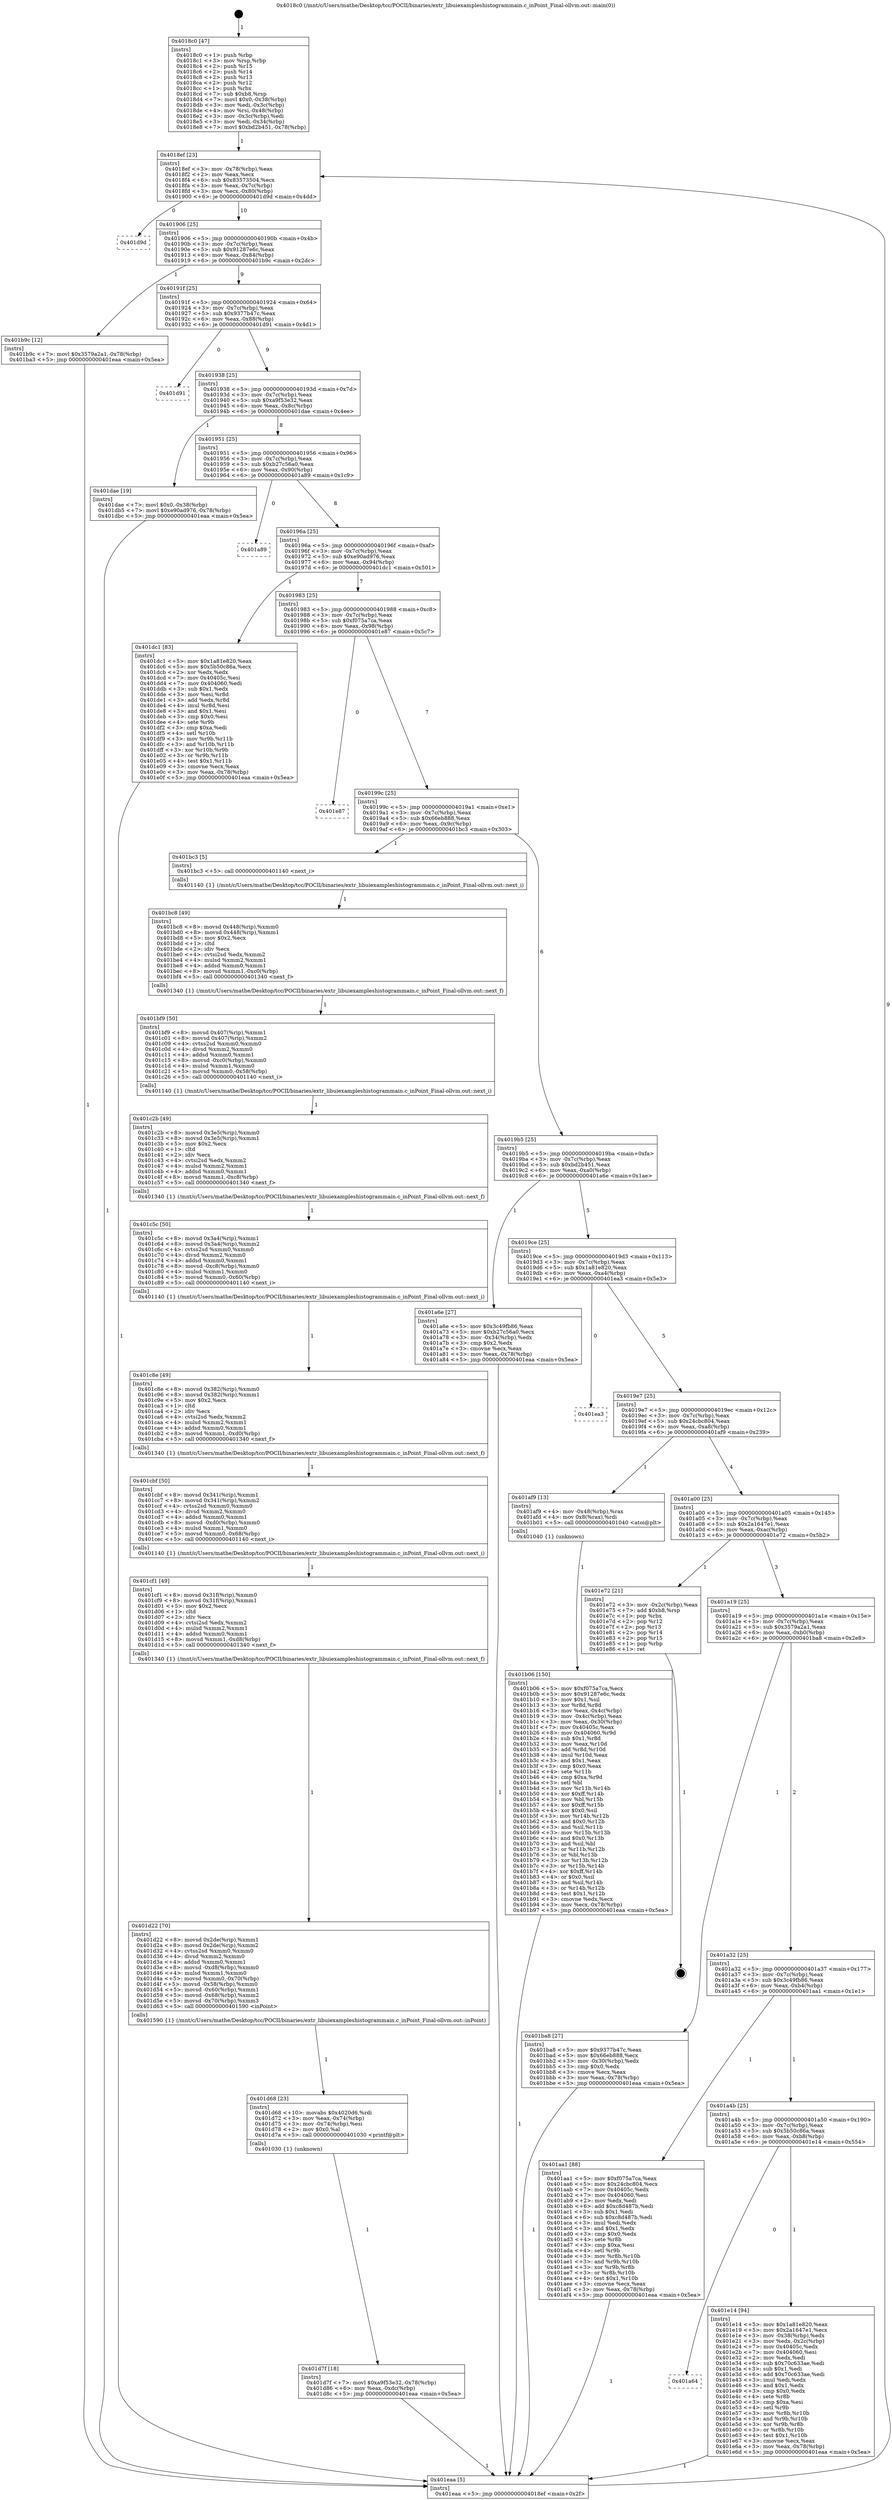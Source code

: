 digraph "0x4018c0" {
  label = "0x4018c0 (/mnt/c/Users/mathe/Desktop/tcc/POCII/binaries/extr_libuiexampleshistogrammain.c_inPoint_Final-ollvm.out::main(0))"
  labelloc = "t"
  node[shape=record]

  Entry [label="",width=0.3,height=0.3,shape=circle,fillcolor=black,style=filled]
  "0x4018ef" [label="{
     0x4018ef [23]\l
     | [instrs]\l
     &nbsp;&nbsp;0x4018ef \<+3\>: mov -0x78(%rbp),%eax\l
     &nbsp;&nbsp;0x4018f2 \<+2\>: mov %eax,%ecx\l
     &nbsp;&nbsp;0x4018f4 \<+6\>: sub $0x83573504,%ecx\l
     &nbsp;&nbsp;0x4018fa \<+3\>: mov %eax,-0x7c(%rbp)\l
     &nbsp;&nbsp;0x4018fd \<+3\>: mov %ecx,-0x80(%rbp)\l
     &nbsp;&nbsp;0x401900 \<+6\>: je 0000000000401d9d \<main+0x4dd\>\l
  }"]
  "0x401d9d" [label="{
     0x401d9d\l
  }", style=dashed]
  "0x401906" [label="{
     0x401906 [25]\l
     | [instrs]\l
     &nbsp;&nbsp;0x401906 \<+5\>: jmp 000000000040190b \<main+0x4b\>\l
     &nbsp;&nbsp;0x40190b \<+3\>: mov -0x7c(%rbp),%eax\l
     &nbsp;&nbsp;0x40190e \<+5\>: sub $0x91287e6c,%eax\l
     &nbsp;&nbsp;0x401913 \<+6\>: mov %eax,-0x84(%rbp)\l
     &nbsp;&nbsp;0x401919 \<+6\>: je 0000000000401b9c \<main+0x2dc\>\l
  }"]
  Exit [label="",width=0.3,height=0.3,shape=circle,fillcolor=black,style=filled,peripheries=2]
  "0x401b9c" [label="{
     0x401b9c [12]\l
     | [instrs]\l
     &nbsp;&nbsp;0x401b9c \<+7\>: movl $0x3579a2a1,-0x78(%rbp)\l
     &nbsp;&nbsp;0x401ba3 \<+5\>: jmp 0000000000401eaa \<main+0x5ea\>\l
  }"]
  "0x40191f" [label="{
     0x40191f [25]\l
     | [instrs]\l
     &nbsp;&nbsp;0x40191f \<+5\>: jmp 0000000000401924 \<main+0x64\>\l
     &nbsp;&nbsp;0x401924 \<+3\>: mov -0x7c(%rbp),%eax\l
     &nbsp;&nbsp;0x401927 \<+5\>: sub $0x9377b47c,%eax\l
     &nbsp;&nbsp;0x40192c \<+6\>: mov %eax,-0x88(%rbp)\l
     &nbsp;&nbsp;0x401932 \<+6\>: je 0000000000401d91 \<main+0x4d1\>\l
  }"]
  "0x401a64" [label="{
     0x401a64\l
  }", style=dashed]
  "0x401d91" [label="{
     0x401d91\l
  }", style=dashed]
  "0x401938" [label="{
     0x401938 [25]\l
     | [instrs]\l
     &nbsp;&nbsp;0x401938 \<+5\>: jmp 000000000040193d \<main+0x7d\>\l
     &nbsp;&nbsp;0x40193d \<+3\>: mov -0x7c(%rbp),%eax\l
     &nbsp;&nbsp;0x401940 \<+5\>: sub $0xa9f53e32,%eax\l
     &nbsp;&nbsp;0x401945 \<+6\>: mov %eax,-0x8c(%rbp)\l
     &nbsp;&nbsp;0x40194b \<+6\>: je 0000000000401dae \<main+0x4ee\>\l
  }"]
  "0x401e14" [label="{
     0x401e14 [94]\l
     | [instrs]\l
     &nbsp;&nbsp;0x401e14 \<+5\>: mov $0x1a81e820,%eax\l
     &nbsp;&nbsp;0x401e19 \<+5\>: mov $0x2a1647e1,%ecx\l
     &nbsp;&nbsp;0x401e1e \<+3\>: mov -0x38(%rbp),%edx\l
     &nbsp;&nbsp;0x401e21 \<+3\>: mov %edx,-0x2c(%rbp)\l
     &nbsp;&nbsp;0x401e24 \<+7\>: mov 0x40405c,%edx\l
     &nbsp;&nbsp;0x401e2b \<+7\>: mov 0x404060,%esi\l
     &nbsp;&nbsp;0x401e32 \<+2\>: mov %edx,%edi\l
     &nbsp;&nbsp;0x401e34 \<+6\>: sub $0x70c633ae,%edi\l
     &nbsp;&nbsp;0x401e3a \<+3\>: sub $0x1,%edi\l
     &nbsp;&nbsp;0x401e3d \<+6\>: add $0x70c633ae,%edi\l
     &nbsp;&nbsp;0x401e43 \<+3\>: imul %edi,%edx\l
     &nbsp;&nbsp;0x401e46 \<+3\>: and $0x1,%edx\l
     &nbsp;&nbsp;0x401e49 \<+3\>: cmp $0x0,%edx\l
     &nbsp;&nbsp;0x401e4c \<+4\>: sete %r8b\l
     &nbsp;&nbsp;0x401e50 \<+3\>: cmp $0xa,%esi\l
     &nbsp;&nbsp;0x401e53 \<+4\>: setl %r9b\l
     &nbsp;&nbsp;0x401e57 \<+3\>: mov %r8b,%r10b\l
     &nbsp;&nbsp;0x401e5a \<+3\>: and %r9b,%r10b\l
     &nbsp;&nbsp;0x401e5d \<+3\>: xor %r9b,%r8b\l
     &nbsp;&nbsp;0x401e60 \<+3\>: or %r8b,%r10b\l
     &nbsp;&nbsp;0x401e63 \<+4\>: test $0x1,%r10b\l
     &nbsp;&nbsp;0x401e67 \<+3\>: cmovne %ecx,%eax\l
     &nbsp;&nbsp;0x401e6a \<+3\>: mov %eax,-0x78(%rbp)\l
     &nbsp;&nbsp;0x401e6d \<+5\>: jmp 0000000000401eaa \<main+0x5ea\>\l
  }"]
  "0x401dae" [label="{
     0x401dae [19]\l
     | [instrs]\l
     &nbsp;&nbsp;0x401dae \<+7\>: movl $0x0,-0x38(%rbp)\l
     &nbsp;&nbsp;0x401db5 \<+7\>: movl $0xe90ad976,-0x78(%rbp)\l
     &nbsp;&nbsp;0x401dbc \<+5\>: jmp 0000000000401eaa \<main+0x5ea\>\l
  }"]
  "0x401951" [label="{
     0x401951 [25]\l
     | [instrs]\l
     &nbsp;&nbsp;0x401951 \<+5\>: jmp 0000000000401956 \<main+0x96\>\l
     &nbsp;&nbsp;0x401956 \<+3\>: mov -0x7c(%rbp),%eax\l
     &nbsp;&nbsp;0x401959 \<+5\>: sub $0xb27c56a0,%eax\l
     &nbsp;&nbsp;0x40195e \<+6\>: mov %eax,-0x90(%rbp)\l
     &nbsp;&nbsp;0x401964 \<+6\>: je 0000000000401a89 \<main+0x1c9\>\l
  }"]
  "0x401d7f" [label="{
     0x401d7f [18]\l
     | [instrs]\l
     &nbsp;&nbsp;0x401d7f \<+7\>: movl $0xa9f53e32,-0x78(%rbp)\l
     &nbsp;&nbsp;0x401d86 \<+6\>: mov %eax,-0xdc(%rbp)\l
     &nbsp;&nbsp;0x401d8c \<+5\>: jmp 0000000000401eaa \<main+0x5ea\>\l
  }"]
  "0x401a89" [label="{
     0x401a89\l
  }", style=dashed]
  "0x40196a" [label="{
     0x40196a [25]\l
     | [instrs]\l
     &nbsp;&nbsp;0x40196a \<+5\>: jmp 000000000040196f \<main+0xaf\>\l
     &nbsp;&nbsp;0x40196f \<+3\>: mov -0x7c(%rbp),%eax\l
     &nbsp;&nbsp;0x401972 \<+5\>: sub $0xe90ad976,%eax\l
     &nbsp;&nbsp;0x401977 \<+6\>: mov %eax,-0x94(%rbp)\l
     &nbsp;&nbsp;0x40197d \<+6\>: je 0000000000401dc1 \<main+0x501\>\l
  }"]
  "0x401d68" [label="{
     0x401d68 [23]\l
     | [instrs]\l
     &nbsp;&nbsp;0x401d68 \<+10\>: movabs $0x4020d6,%rdi\l
     &nbsp;&nbsp;0x401d72 \<+3\>: mov %eax,-0x74(%rbp)\l
     &nbsp;&nbsp;0x401d75 \<+3\>: mov -0x74(%rbp),%esi\l
     &nbsp;&nbsp;0x401d78 \<+2\>: mov $0x0,%al\l
     &nbsp;&nbsp;0x401d7a \<+5\>: call 0000000000401030 \<printf@plt\>\l
     | [calls]\l
     &nbsp;&nbsp;0x401030 \{1\} (unknown)\l
  }"]
  "0x401dc1" [label="{
     0x401dc1 [83]\l
     | [instrs]\l
     &nbsp;&nbsp;0x401dc1 \<+5\>: mov $0x1a81e820,%eax\l
     &nbsp;&nbsp;0x401dc6 \<+5\>: mov $0x5b50c86a,%ecx\l
     &nbsp;&nbsp;0x401dcb \<+2\>: xor %edx,%edx\l
     &nbsp;&nbsp;0x401dcd \<+7\>: mov 0x40405c,%esi\l
     &nbsp;&nbsp;0x401dd4 \<+7\>: mov 0x404060,%edi\l
     &nbsp;&nbsp;0x401ddb \<+3\>: sub $0x1,%edx\l
     &nbsp;&nbsp;0x401dde \<+3\>: mov %esi,%r8d\l
     &nbsp;&nbsp;0x401de1 \<+3\>: add %edx,%r8d\l
     &nbsp;&nbsp;0x401de4 \<+4\>: imul %r8d,%esi\l
     &nbsp;&nbsp;0x401de8 \<+3\>: and $0x1,%esi\l
     &nbsp;&nbsp;0x401deb \<+3\>: cmp $0x0,%esi\l
     &nbsp;&nbsp;0x401dee \<+4\>: sete %r9b\l
     &nbsp;&nbsp;0x401df2 \<+3\>: cmp $0xa,%edi\l
     &nbsp;&nbsp;0x401df5 \<+4\>: setl %r10b\l
     &nbsp;&nbsp;0x401df9 \<+3\>: mov %r9b,%r11b\l
     &nbsp;&nbsp;0x401dfc \<+3\>: and %r10b,%r11b\l
     &nbsp;&nbsp;0x401dff \<+3\>: xor %r10b,%r9b\l
     &nbsp;&nbsp;0x401e02 \<+3\>: or %r9b,%r11b\l
     &nbsp;&nbsp;0x401e05 \<+4\>: test $0x1,%r11b\l
     &nbsp;&nbsp;0x401e09 \<+3\>: cmovne %ecx,%eax\l
     &nbsp;&nbsp;0x401e0c \<+3\>: mov %eax,-0x78(%rbp)\l
     &nbsp;&nbsp;0x401e0f \<+5\>: jmp 0000000000401eaa \<main+0x5ea\>\l
  }"]
  "0x401983" [label="{
     0x401983 [25]\l
     | [instrs]\l
     &nbsp;&nbsp;0x401983 \<+5\>: jmp 0000000000401988 \<main+0xc8\>\l
     &nbsp;&nbsp;0x401988 \<+3\>: mov -0x7c(%rbp),%eax\l
     &nbsp;&nbsp;0x40198b \<+5\>: sub $0xf075a7ca,%eax\l
     &nbsp;&nbsp;0x401990 \<+6\>: mov %eax,-0x98(%rbp)\l
     &nbsp;&nbsp;0x401996 \<+6\>: je 0000000000401e87 \<main+0x5c7\>\l
  }"]
  "0x401d22" [label="{
     0x401d22 [70]\l
     | [instrs]\l
     &nbsp;&nbsp;0x401d22 \<+8\>: movsd 0x2de(%rip),%xmm1\l
     &nbsp;&nbsp;0x401d2a \<+8\>: movsd 0x2de(%rip),%xmm2\l
     &nbsp;&nbsp;0x401d32 \<+4\>: cvtss2sd %xmm0,%xmm0\l
     &nbsp;&nbsp;0x401d36 \<+4\>: divsd %xmm2,%xmm0\l
     &nbsp;&nbsp;0x401d3a \<+4\>: addsd %xmm0,%xmm1\l
     &nbsp;&nbsp;0x401d3e \<+8\>: movsd -0xd8(%rbp),%xmm0\l
     &nbsp;&nbsp;0x401d46 \<+4\>: mulsd %xmm1,%xmm0\l
     &nbsp;&nbsp;0x401d4a \<+5\>: movsd %xmm0,-0x70(%rbp)\l
     &nbsp;&nbsp;0x401d4f \<+5\>: movsd -0x58(%rbp),%xmm0\l
     &nbsp;&nbsp;0x401d54 \<+5\>: movsd -0x60(%rbp),%xmm1\l
     &nbsp;&nbsp;0x401d59 \<+5\>: movsd -0x68(%rbp),%xmm2\l
     &nbsp;&nbsp;0x401d5e \<+5\>: movsd -0x70(%rbp),%xmm3\l
     &nbsp;&nbsp;0x401d63 \<+5\>: call 0000000000401590 \<inPoint\>\l
     | [calls]\l
     &nbsp;&nbsp;0x401590 \{1\} (/mnt/c/Users/mathe/Desktop/tcc/POCII/binaries/extr_libuiexampleshistogrammain.c_inPoint_Final-ollvm.out::inPoint)\l
  }"]
  "0x401e87" [label="{
     0x401e87\l
  }", style=dashed]
  "0x40199c" [label="{
     0x40199c [25]\l
     | [instrs]\l
     &nbsp;&nbsp;0x40199c \<+5\>: jmp 00000000004019a1 \<main+0xe1\>\l
     &nbsp;&nbsp;0x4019a1 \<+3\>: mov -0x7c(%rbp),%eax\l
     &nbsp;&nbsp;0x4019a4 \<+5\>: sub $0x66eb888,%eax\l
     &nbsp;&nbsp;0x4019a9 \<+6\>: mov %eax,-0x9c(%rbp)\l
     &nbsp;&nbsp;0x4019af \<+6\>: je 0000000000401bc3 \<main+0x303\>\l
  }"]
  "0x401cf1" [label="{
     0x401cf1 [49]\l
     | [instrs]\l
     &nbsp;&nbsp;0x401cf1 \<+8\>: movsd 0x31f(%rip),%xmm0\l
     &nbsp;&nbsp;0x401cf9 \<+8\>: movsd 0x31f(%rip),%xmm1\l
     &nbsp;&nbsp;0x401d01 \<+5\>: mov $0x2,%ecx\l
     &nbsp;&nbsp;0x401d06 \<+1\>: cltd\l
     &nbsp;&nbsp;0x401d07 \<+2\>: idiv %ecx\l
     &nbsp;&nbsp;0x401d09 \<+4\>: cvtsi2sd %edx,%xmm2\l
     &nbsp;&nbsp;0x401d0d \<+4\>: mulsd %xmm2,%xmm1\l
     &nbsp;&nbsp;0x401d11 \<+4\>: addsd %xmm0,%xmm1\l
     &nbsp;&nbsp;0x401d15 \<+8\>: movsd %xmm1,-0xd8(%rbp)\l
     &nbsp;&nbsp;0x401d1d \<+5\>: call 0000000000401340 \<next_f\>\l
     | [calls]\l
     &nbsp;&nbsp;0x401340 \{1\} (/mnt/c/Users/mathe/Desktop/tcc/POCII/binaries/extr_libuiexampleshistogrammain.c_inPoint_Final-ollvm.out::next_f)\l
  }"]
  "0x401bc3" [label="{
     0x401bc3 [5]\l
     | [instrs]\l
     &nbsp;&nbsp;0x401bc3 \<+5\>: call 0000000000401140 \<next_i\>\l
     | [calls]\l
     &nbsp;&nbsp;0x401140 \{1\} (/mnt/c/Users/mathe/Desktop/tcc/POCII/binaries/extr_libuiexampleshistogrammain.c_inPoint_Final-ollvm.out::next_i)\l
  }"]
  "0x4019b5" [label="{
     0x4019b5 [25]\l
     | [instrs]\l
     &nbsp;&nbsp;0x4019b5 \<+5\>: jmp 00000000004019ba \<main+0xfa\>\l
     &nbsp;&nbsp;0x4019ba \<+3\>: mov -0x7c(%rbp),%eax\l
     &nbsp;&nbsp;0x4019bd \<+5\>: sub $0xbd2b451,%eax\l
     &nbsp;&nbsp;0x4019c2 \<+6\>: mov %eax,-0xa0(%rbp)\l
     &nbsp;&nbsp;0x4019c8 \<+6\>: je 0000000000401a6e \<main+0x1ae\>\l
  }"]
  "0x401cbf" [label="{
     0x401cbf [50]\l
     | [instrs]\l
     &nbsp;&nbsp;0x401cbf \<+8\>: movsd 0x341(%rip),%xmm1\l
     &nbsp;&nbsp;0x401cc7 \<+8\>: movsd 0x341(%rip),%xmm2\l
     &nbsp;&nbsp;0x401ccf \<+4\>: cvtss2sd %xmm0,%xmm0\l
     &nbsp;&nbsp;0x401cd3 \<+4\>: divsd %xmm2,%xmm0\l
     &nbsp;&nbsp;0x401cd7 \<+4\>: addsd %xmm0,%xmm1\l
     &nbsp;&nbsp;0x401cdb \<+8\>: movsd -0xd0(%rbp),%xmm0\l
     &nbsp;&nbsp;0x401ce3 \<+4\>: mulsd %xmm1,%xmm0\l
     &nbsp;&nbsp;0x401ce7 \<+5\>: movsd %xmm0,-0x68(%rbp)\l
     &nbsp;&nbsp;0x401cec \<+5\>: call 0000000000401140 \<next_i\>\l
     | [calls]\l
     &nbsp;&nbsp;0x401140 \{1\} (/mnt/c/Users/mathe/Desktop/tcc/POCII/binaries/extr_libuiexampleshistogrammain.c_inPoint_Final-ollvm.out::next_i)\l
  }"]
  "0x401a6e" [label="{
     0x401a6e [27]\l
     | [instrs]\l
     &nbsp;&nbsp;0x401a6e \<+5\>: mov $0x3c49fb86,%eax\l
     &nbsp;&nbsp;0x401a73 \<+5\>: mov $0xb27c56a0,%ecx\l
     &nbsp;&nbsp;0x401a78 \<+3\>: mov -0x34(%rbp),%edx\l
     &nbsp;&nbsp;0x401a7b \<+3\>: cmp $0x2,%edx\l
     &nbsp;&nbsp;0x401a7e \<+3\>: cmovne %ecx,%eax\l
     &nbsp;&nbsp;0x401a81 \<+3\>: mov %eax,-0x78(%rbp)\l
     &nbsp;&nbsp;0x401a84 \<+5\>: jmp 0000000000401eaa \<main+0x5ea\>\l
  }"]
  "0x4019ce" [label="{
     0x4019ce [25]\l
     | [instrs]\l
     &nbsp;&nbsp;0x4019ce \<+5\>: jmp 00000000004019d3 \<main+0x113\>\l
     &nbsp;&nbsp;0x4019d3 \<+3\>: mov -0x7c(%rbp),%eax\l
     &nbsp;&nbsp;0x4019d6 \<+5\>: sub $0x1a81e820,%eax\l
     &nbsp;&nbsp;0x4019db \<+6\>: mov %eax,-0xa4(%rbp)\l
     &nbsp;&nbsp;0x4019e1 \<+6\>: je 0000000000401ea3 \<main+0x5e3\>\l
  }"]
  "0x401eaa" [label="{
     0x401eaa [5]\l
     | [instrs]\l
     &nbsp;&nbsp;0x401eaa \<+5\>: jmp 00000000004018ef \<main+0x2f\>\l
  }"]
  "0x4018c0" [label="{
     0x4018c0 [47]\l
     | [instrs]\l
     &nbsp;&nbsp;0x4018c0 \<+1\>: push %rbp\l
     &nbsp;&nbsp;0x4018c1 \<+3\>: mov %rsp,%rbp\l
     &nbsp;&nbsp;0x4018c4 \<+2\>: push %r15\l
     &nbsp;&nbsp;0x4018c6 \<+2\>: push %r14\l
     &nbsp;&nbsp;0x4018c8 \<+2\>: push %r13\l
     &nbsp;&nbsp;0x4018ca \<+2\>: push %r12\l
     &nbsp;&nbsp;0x4018cc \<+1\>: push %rbx\l
     &nbsp;&nbsp;0x4018cd \<+7\>: sub $0xb8,%rsp\l
     &nbsp;&nbsp;0x4018d4 \<+7\>: movl $0x0,-0x38(%rbp)\l
     &nbsp;&nbsp;0x4018db \<+3\>: mov %edi,-0x3c(%rbp)\l
     &nbsp;&nbsp;0x4018de \<+4\>: mov %rsi,-0x48(%rbp)\l
     &nbsp;&nbsp;0x4018e2 \<+3\>: mov -0x3c(%rbp),%edi\l
     &nbsp;&nbsp;0x4018e5 \<+3\>: mov %edi,-0x34(%rbp)\l
     &nbsp;&nbsp;0x4018e8 \<+7\>: movl $0xbd2b451,-0x78(%rbp)\l
  }"]
  "0x401c8e" [label="{
     0x401c8e [49]\l
     | [instrs]\l
     &nbsp;&nbsp;0x401c8e \<+8\>: movsd 0x382(%rip),%xmm0\l
     &nbsp;&nbsp;0x401c96 \<+8\>: movsd 0x382(%rip),%xmm1\l
     &nbsp;&nbsp;0x401c9e \<+5\>: mov $0x2,%ecx\l
     &nbsp;&nbsp;0x401ca3 \<+1\>: cltd\l
     &nbsp;&nbsp;0x401ca4 \<+2\>: idiv %ecx\l
     &nbsp;&nbsp;0x401ca6 \<+4\>: cvtsi2sd %edx,%xmm2\l
     &nbsp;&nbsp;0x401caa \<+4\>: mulsd %xmm2,%xmm1\l
     &nbsp;&nbsp;0x401cae \<+4\>: addsd %xmm0,%xmm1\l
     &nbsp;&nbsp;0x401cb2 \<+8\>: movsd %xmm1,-0xd0(%rbp)\l
     &nbsp;&nbsp;0x401cba \<+5\>: call 0000000000401340 \<next_f\>\l
     | [calls]\l
     &nbsp;&nbsp;0x401340 \{1\} (/mnt/c/Users/mathe/Desktop/tcc/POCII/binaries/extr_libuiexampleshistogrammain.c_inPoint_Final-ollvm.out::next_f)\l
  }"]
  "0x401ea3" [label="{
     0x401ea3\l
  }", style=dashed]
  "0x4019e7" [label="{
     0x4019e7 [25]\l
     | [instrs]\l
     &nbsp;&nbsp;0x4019e7 \<+5\>: jmp 00000000004019ec \<main+0x12c\>\l
     &nbsp;&nbsp;0x4019ec \<+3\>: mov -0x7c(%rbp),%eax\l
     &nbsp;&nbsp;0x4019ef \<+5\>: sub $0x24cbc804,%eax\l
     &nbsp;&nbsp;0x4019f4 \<+6\>: mov %eax,-0xa8(%rbp)\l
     &nbsp;&nbsp;0x4019fa \<+6\>: je 0000000000401af9 \<main+0x239\>\l
  }"]
  "0x401c5c" [label="{
     0x401c5c [50]\l
     | [instrs]\l
     &nbsp;&nbsp;0x401c5c \<+8\>: movsd 0x3a4(%rip),%xmm1\l
     &nbsp;&nbsp;0x401c64 \<+8\>: movsd 0x3a4(%rip),%xmm2\l
     &nbsp;&nbsp;0x401c6c \<+4\>: cvtss2sd %xmm0,%xmm0\l
     &nbsp;&nbsp;0x401c70 \<+4\>: divsd %xmm2,%xmm0\l
     &nbsp;&nbsp;0x401c74 \<+4\>: addsd %xmm0,%xmm1\l
     &nbsp;&nbsp;0x401c78 \<+8\>: movsd -0xc8(%rbp),%xmm0\l
     &nbsp;&nbsp;0x401c80 \<+4\>: mulsd %xmm1,%xmm0\l
     &nbsp;&nbsp;0x401c84 \<+5\>: movsd %xmm0,-0x60(%rbp)\l
     &nbsp;&nbsp;0x401c89 \<+5\>: call 0000000000401140 \<next_i\>\l
     | [calls]\l
     &nbsp;&nbsp;0x401140 \{1\} (/mnt/c/Users/mathe/Desktop/tcc/POCII/binaries/extr_libuiexampleshistogrammain.c_inPoint_Final-ollvm.out::next_i)\l
  }"]
  "0x401af9" [label="{
     0x401af9 [13]\l
     | [instrs]\l
     &nbsp;&nbsp;0x401af9 \<+4\>: mov -0x48(%rbp),%rax\l
     &nbsp;&nbsp;0x401afd \<+4\>: mov 0x8(%rax),%rdi\l
     &nbsp;&nbsp;0x401b01 \<+5\>: call 0000000000401040 \<atoi@plt\>\l
     | [calls]\l
     &nbsp;&nbsp;0x401040 \{1\} (unknown)\l
  }"]
  "0x401a00" [label="{
     0x401a00 [25]\l
     | [instrs]\l
     &nbsp;&nbsp;0x401a00 \<+5\>: jmp 0000000000401a05 \<main+0x145\>\l
     &nbsp;&nbsp;0x401a05 \<+3\>: mov -0x7c(%rbp),%eax\l
     &nbsp;&nbsp;0x401a08 \<+5\>: sub $0x2a1647e1,%eax\l
     &nbsp;&nbsp;0x401a0d \<+6\>: mov %eax,-0xac(%rbp)\l
     &nbsp;&nbsp;0x401a13 \<+6\>: je 0000000000401e72 \<main+0x5b2\>\l
  }"]
  "0x401c2b" [label="{
     0x401c2b [49]\l
     | [instrs]\l
     &nbsp;&nbsp;0x401c2b \<+8\>: movsd 0x3e5(%rip),%xmm0\l
     &nbsp;&nbsp;0x401c33 \<+8\>: movsd 0x3e5(%rip),%xmm1\l
     &nbsp;&nbsp;0x401c3b \<+5\>: mov $0x2,%ecx\l
     &nbsp;&nbsp;0x401c40 \<+1\>: cltd\l
     &nbsp;&nbsp;0x401c41 \<+2\>: idiv %ecx\l
     &nbsp;&nbsp;0x401c43 \<+4\>: cvtsi2sd %edx,%xmm2\l
     &nbsp;&nbsp;0x401c47 \<+4\>: mulsd %xmm2,%xmm1\l
     &nbsp;&nbsp;0x401c4b \<+4\>: addsd %xmm0,%xmm1\l
     &nbsp;&nbsp;0x401c4f \<+8\>: movsd %xmm1,-0xc8(%rbp)\l
     &nbsp;&nbsp;0x401c57 \<+5\>: call 0000000000401340 \<next_f\>\l
     | [calls]\l
     &nbsp;&nbsp;0x401340 \{1\} (/mnt/c/Users/mathe/Desktop/tcc/POCII/binaries/extr_libuiexampleshistogrammain.c_inPoint_Final-ollvm.out::next_f)\l
  }"]
  "0x401e72" [label="{
     0x401e72 [21]\l
     | [instrs]\l
     &nbsp;&nbsp;0x401e72 \<+3\>: mov -0x2c(%rbp),%eax\l
     &nbsp;&nbsp;0x401e75 \<+7\>: add $0xb8,%rsp\l
     &nbsp;&nbsp;0x401e7c \<+1\>: pop %rbx\l
     &nbsp;&nbsp;0x401e7d \<+2\>: pop %r12\l
     &nbsp;&nbsp;0x401e7f \<+2\>: pop %r13\l
     &nbsp;&nbsp;0x401e81 \<+2\>: pop %r14\l
     &nbsp;&nbsp;0x401e83 \<+2\>: pop %r15\l
     &nbsp;&nbsp;0x401e85 \<+1\>: pop %rbp\l
     &nbsp;&nbsp;0x401e86 \<+1\>: ret\l
  }"]
  "0x401a19" [label="{
     0x401a19 [25]\l
     | [instrs]\l
     &nbsp;&nbsp;0x401a19 \<+5\>: jmp 0000000000401a1e \<main+0x15e\>\l
     &nbsp;&nbsp;0x401a1e \<+3\>: mov -0x7c(%rbp),%eax\l
     &nbsp;&nbsp;0x401a21 \<+5\>: sub $0x3579a2a1,%eax\l
     &nbsp;&nbsp;0x401a26 \<+6\>: mov %eax,-0xb0(%rbp)\l
     &nbsp;&nbsp;0x401a2c \<+6\>: je 0000000000401ba8 \<main+0x2e8\>\l
  }"]
  "0x401bf9" [label="{
     0x401bf9 [50]\l
     | [instrs]\l
     &nbsp;&nbsp;0x401bf9 \<+8\>: movsd 0x407(%rip),%xmm1\l
     &nbsp;&nbsp;0x401c01 \<+8\>: movsd 0x407(%rip),%xmm2\l
     &nbsp;&nbsp;0x401c09 \<+4\>: cvtss2sd %xmm0,%xmm0\l
     &nbsp;&nbsp;0x401c0d \<+4\>: divsd %xmm2,%xmm0\l
     &nbsp;&nbsp;0x401c11 \<+4\>: addsd %xmm0,%xmm1\l
     &nbsp;&nbsp;0x401c15 \<+8\>: movsd -0xc0(%rbp),%xmm0\l
     &nbsp;&nbsp;0x401c1d \<+4\>: mulsd %xmm1,%xmm0\l
     &nbsp;&nbsp;0x401c21 \<+5\>: movsd %xmm0,-0x58(%rbp)\l
     &nbsp;&nbsp;0x401c26 \<+5\>: call 0000000000401140 \<next_i\>\l
     | [calls]\l
     &nbsp;&nbsp;0x401140 \{1\} (/mnt/c/Users/mathe/Desktop/tcc/POCII/binaries/extr_libuiexampleshistogrammain.c_inPoint_Final-ollvm.out::next_i)\l
  }"]
  "0x401ba8" [label="{
     0x401ba8 [27]\l
     | [instrs]\l
     &nbsp;&nbsp;0x401ba8 \<+5\>: mov $0x9377b47c,%eax\l
     &nbsp;&nbsp;0x401bad \<+5\>: mov $0x66eb888,%ecx\l
     &nbsp;&nbsp;0x401bb2 \<+3\>: mov -0x30(%rbp),%edx\l
     &nbsp;&nbsp;0x401bb5 \<+3\>: cmp $0x0,%edx\l
     &nbsp;&nbsp;0x401bb8 \<+3\>: cmove %ecx,%eax\l
     &nbsp;&nbsp;0x401bbb \<+3\>: mov %eax,-0x78(%rbp)\l
     &nbsp;&nbsp;0x401bbe \<+5\>: jmp 0000000000401eaa \<main+0x5ea\>\l
  }"]
  "0x401a32" [label="{
     0x401a32 [25]\l
     | [instrs]\l
     &nbsp;&nbsp;0x401a32 \<+5\>: jmp 0000000000401a37 \<main+0x177\>\l
     &nbsp;&nbsp;0x401a37 \<+3\>: mov -0x7c(%rbp),%eax\l
     &nbsp;&nbsp;0x401a3a \<+5\>: sub $0x3c49fb86,%eax\l
     &nbsp;&nbsp;0x401a3f \<+6\>: mov %eax,-0xb4(%rbp)\l
     &nbsp;&nbsp;0x401a45 \<+6\>: je 0000000000401aa1 \<main+0x1e1\>\l
  }"]
  "0x401bc8" [label="{
     0x401bc8 [49]\l
     | [instrs]\l
     &nbsp;&nbsp;0x401bc8 \<+8\>: movsd 0x448(%rip),%xmm0\l
     &nbsp;&nbsp;0x401bd0 \<+8\>: movsd 0x448(%rip),%xmm1\l
     &nbsp;&nbsp;0x401bd8 \<+5\>: mov $0x2,%ecx\l
     &nbsp;&nbsp;0x401bdd \<+1\>: cltd\l
     &nbsp;&nbsp;0x401bde \<+2\>: idiv %ecx\l
     &nbsp;&nbsp;0x401be0 \<+4\>: cvtsi2sd %edx,%xmm2\l
     &nbsp;&nbsp;0x401be4 \<+4\>: mulsd %xmm2,%xmm1\l
     &nbsp;&nbsp;0x401be8 \<+4\>: addsd %xmm0,%xmm1\l
     &nbsp;&nbsp;0x401bec \<+8\>: movsd %xmm1,-0xc0(%rbp)\l
     &nbsp;&nbsp;0x401bf4 \<+5\>: call 0000000000401340 \<next_f\>\l
     | [calls]\l
     &nbsp;&nbsp;0x401340 \{1\} (/mnt/c/Users/mathe/Desktop/tcc/POCII/binaries/extr_libuiexampleshistogrammain.c_inPoint_Final-ollvm.out::next_f)\l
  }"]
  "0x401aa1" [label="{
     0x401aa1 [88]\l
     | [instrs]\l
     &nbsp;&nbsp;0x401aa1 \<+5\>: mov $0xf075a7ca,%eax\l
     &nbsp;&nbsp;0x401aa6 \<+5\>: mov $0x24cbc804,%ecx\l
     &nbsp;&nbsp;0x401aab \<+7\>: mov 0x40405c,%edx\l
     &nbsp;&nbsp;0x401ab2 \<+7\>: mov 0x404060,%esi\l
     &nbsp;&nbsp;0x401ab9 \<+2\>: mov %edx,%edi\l
     &nbsp;&nbsp;0x401abb \<+6\>: add $0xc8d487b,%edi\l
     &nbsp;&nbsp;0x401ac1 \<+3\>: sub $0x1,%edi\l
     &nbsp;&nbsp;0x401ac4 \<+6\>: sub $0xc8d487b,%edi\l
     &nbsp;&nbsp;0x401aca \<+3\>: imul %edi,%edx\l
     &nbsp;&nbsp;0x401acd \<+3\>: and $0x1,%edx\l
     &nbsp;&nbsp;0x401ad0 \<+3\>: cmp $0x0,%edx\l
     &nbsp;&nbsp;0x401ad3 \<+4\>: sete %r8b\l
     &nbsp;&nbsp;0x401ad7 \<+3\>: cmp $0xa,%esi\l
     &nbsp;&nbsp;0x401ada \<+4\>: setl %r9b\l
     &nbsp;&nbsp;0x401ade \<+3\>: mov %r8b,%r10b\l
     &nbsp;&nbsp;0x401ae1 \<+3\>: and %r9b,%r10b\l
     &nbsp;&nbsp;0x401ae4 \<+3\>: xor %r9b,%r8b\l
     &nbsp;&nbsp;0x401ae7 \<+3\>: or %r8b,%r10b\l
     &nbsp;&nbsp;0x401aea \<+4\>: test $0x1,%r10b\l
     &nbsp;&nbsp;0x401aee \<+3\>: cmovne %ecx,%eax\l
     &nbsp;&nbsp;0x401af1 \<+3\>: mov %eax,-0x78(%rbp)\l
     &nbsp;&nbsp;0x401af4 \<+5\>: jmp 0000000000401eaa \<main+0x5ea\>\l
  }"]
  "0x401a4b" [label="{
     0x401a4b [25]\l
     | [instrs]\l
     &nbsp;&nbsp;0x401a4b \<+5\>: jmp 0000000000401a50 \<main+0x190\>\l
     &nbsp;&nbsp;0x401a50 \<+3\>: mov -0x7c(%rbp),%eax\l
     &nbsp;&nbsp;0x401a53 \<+5\>: sub $0x5b50c86a,%eax\l
     &nbsp;&nbsp;0x401a58 \<+6\>: mov %eax,-0xb8(%rbp)\l
     &nbsp;&nbsp;0x401a5e \<+6\>: je 0000000000401e14 \<main+0x554\>\l
  }"]
  "0x401b06" [label="{
     0x401b06 [150]\l
     | [instrs]\l
     &nbsp;&nbsp;0x401b06 \<+5\>: mov $0xf075a7ca,%ecx\l
     &nbsp;&nbsp;0x401b0b \<+5\>: mov $0x91287e6c,%edx\l
     &nbsp;&nbsp;0x401b10 \<+3\>: mov $0x1,%sil\l
     &nbsp;&nbsp;0x401b13 \<+3\>: xor %r8d,%r8d\l
     &nbsp;&nbsp;0x401b16 \<+3\>: mov %eax,-0x4c(%rbp)\l
     &nbsp;&nbsp;0x401b19 \<+3\>: mov -0x4c(%rbp),%eax\l
     &nbsp;&nbsp;0x401b1c \<+3\>: mov %eax,-0x30(%rbp)\l
     &nbsp;&nbsp;0x401b1f \<+7\>: mov 0x40405c,%eax\l
     &nbsp;&nbsp;0x401b26 \<+8\>: mov 0x404060,%r9d\l
     &nbsp;&nbsp;0x401b2e \<+4\>: sub $0x1,%r8d\l
     &nbsp;&nbsp;0x401b32 \<+3\>: mov %eax,%r10d\l
     &nbsp;&nbsp;0x401b35 \<+3\>: add %r8d,%r10d\l
     &nbsp;&nbsp;0x401b38 \<+4\>: imul %r10d,%eax\l
     &nbsp;&nbsp;0x401b3c \<+3\>: and $0x1,%eax\l
     &nbsp;&nbsp;0x401b3f \<+3\>: cmp $0x0,%eax\l
     &nbsp;&nbsp;0x401b42 \<+4\>: sete %r11b\l
     &nbsp;&nbsp;0x401b46 \<+4\>: cmp $0xa,%r9d\l
     &nbsp;&nbsp;0x401b4a \<+3\>: setl %bl\l
     &nbsp;&nbsp;0x401b4d \<+3\>: mov %r11b,%r14b\l
     &nbsp;&nbsp;0x401b50 \<+4\>: xor $0xff,%r14b\l
     &nbsp;&nbsp;0x401b54 \<+3\>: mov %bl,%r15b\l
     &nbsp;&nbsp;0x401b57 \<+4\>: xor $0xff,%r15b\l
     &nbsp;&nbsp;0x401b5b \<+4\>: xor $0x0,%sil\l
     &nbsp;&nbsp;0x401b5f \<+3\>: mov %r14b,%r12b\l
     &nbsp;&nbsp;0x401b62 \<+4\>: and $0x0,%r12b\l
     &nbsp;&nbsp;0x401b66 \<+3\>: and %sil,%r11b\l
     &nbsp;&nbsp;0x401b69 \<+3\>: mov %r15b,%r13b\l
     &nbsp;&nbsp;0x401b6c \<+4\>: and $0x0,%r13b\l
     &nbsp;&nbsp;0x401b70 \<+3\>: and %sil,%bl\l
     &nbsp;&nbsp;0x401b73 \<+3\>: or %r11b,%r12b\l
     &nbsp;&nbsp;0x401b76 \<+3\>: or %bl,%r13b\l
     &nbsp;&nbsp;0x401b79 \<+3\>: xor %r13b,%r12b\l
     &nbsp;&nbsp;0x401b7c \<+3\>: or %r15b,%r14b\l
     &nbsp;&nbsp;0x401b7f \<+4\>: xor $0xff,%r14b\l
     &nbsp;&nbsp;0x401b83 \<+4\>: or $0x0,%sil\l
     &nbsp;&nbsp;0x401b87 \<+3\>: and %sil,%r14b\l
     &nbsp;&nbsp;0x401b8a \<+3\>: or %r14b,%r12b\l
     &nbsp;&nbsp;0x401b8d \<+4\>: test $0x1,%r12b\l
     &nbsp;&nbsp;0x401b91 \<+3\>: cmovne %edx,%ecx\l
     &nbsp;&nbsp;0x401b94 \<+3\>: mov %ecx,-0x78(%rbp)\l
     &nbsp;&nbsp;0x401b97 \<+5\>: jmp 0000000000401eaa \<main+0x5ea\>\l
  }"]
  Entry -> "0x4018c0" [label=" 1"]
  "0x4018ef" -> "0x401d9d" [label=" 0"]
  "0x4018ef" -> "0x401906" [label=" 10"]
  "0x401e72" -> Exit [label=" 1"]
  "0x401906" -> "0x401b9c" [label=" 1"]
  "0x401906" -> "0x40191f" [label=" 9"]
  "0x401e14" -> "0x401eaa" [label=" 1"]
  "0x40191f" -> "0x401d91" [label=" 0"]
  "0x40191f" -> "0x401938" [label=" 9"]
  "0x401a4b" -> "0x401a64" [label=" 0"]
  "0x401938" -> "0x401dae" [label=" 1"]
  "0x401938" -> "0x401951" [label=" 8"]
  "0x401a4b" -> "0x401e14" [label=" 1"]
  "0x401951" -> "0x401a89" [label=" 0"]
  "0x401951" -> "0x40196a" [label=" 8"]
  "0x401dc1" -> "0x401eaa" [label=" 1"]
  "0x40196a" -> "0x401dc1" [label=" 1"]
  "0x40196a" -> "0x401983" [label=" 7"]
  "0x401dae" -> "0x401eaa" [label=" 1"]
  "0x401983" -> "0x401e87" [label=" 0"]
  "0x401983" -> "0x40199c" [label=" 7"]
  "0x401d7f" -> "0x401eaa" [label=" 1"]
  "0x40199c" -> "0x401bc3" [label=" 1"]
  "0x40199c" -> "0x4019b5" [label=" 6"]
  "0x401d68" -> "0x401d7f" [label=" 1"]
  "0x4019b5" -> "0x401a6e" [label=" 1"]
  "0x4019b5" -> "0x4019ce" [label=" 5"]
  "0x401a6e" -> "0x401eaa" [label=" 1"]
  "0x4018c0" -> "0x4018ef" [label=" 1"]
  "0x401eaa" -> "0x4018ef" [label=" 9"]
  "0x401d22" -> "0x401d68" [label=" 1"]
  "0x4019ce" -> "0x401ea3" [label=" 0"]
  "0x4019ce" -> "0x4019e7" [label=" 5"]
  "0x401cf1" -> "0x401d22" [label=" 1"]
  "0x4019e7" -> "0x401af9" [label=" 1"]
  "0x4019e7" -> "0x401a00" [label=" 4"]
  "0x401cbf" -> "0x401cf1" [label=" 1"]
  "0x401a00" -> "0x401e72" [label=" 1"]
  "0x401a00" -> "0x401a19" [label=" 3"]
  "0x401c8e" -> "0x401cbf" [label=" 1"]
  "0x401a19" -> "0x401ba8" [label=" 1"]
  "0x401a19" -> "0x401a32" [label=" 2"]
  "0x401c5c" -> "0x401c8e" [label=" 1"]
  "0x401a32" -> "0x401aa1" [label=" 1"]
  "0x401a32" -> "0x401a4b" [label=" 1"]
  "0x401aa1" -> "0x401eaa" [label=" 1"]
  "0x401af9" -> "0x401b06" [label=" 1"]
  "0x401b06" -> "0x401eaa" [label=" 1"]
  "0x401b9c" -> "0x401eaa" [label=" 1"]
  "0x401ba8" -> "0x401eaa" [label=" 1"]
  "0x401bc3" -> "0x401bc8" [label=" 1"]
  "0x401bc8" -> "0x401bf9" [label=" 1"]
  "0x401bf9" -> "0x401c2b" [label=" 1"]
  "0x401c2b" -> "0x401c5c" [label=" 1"]
}
